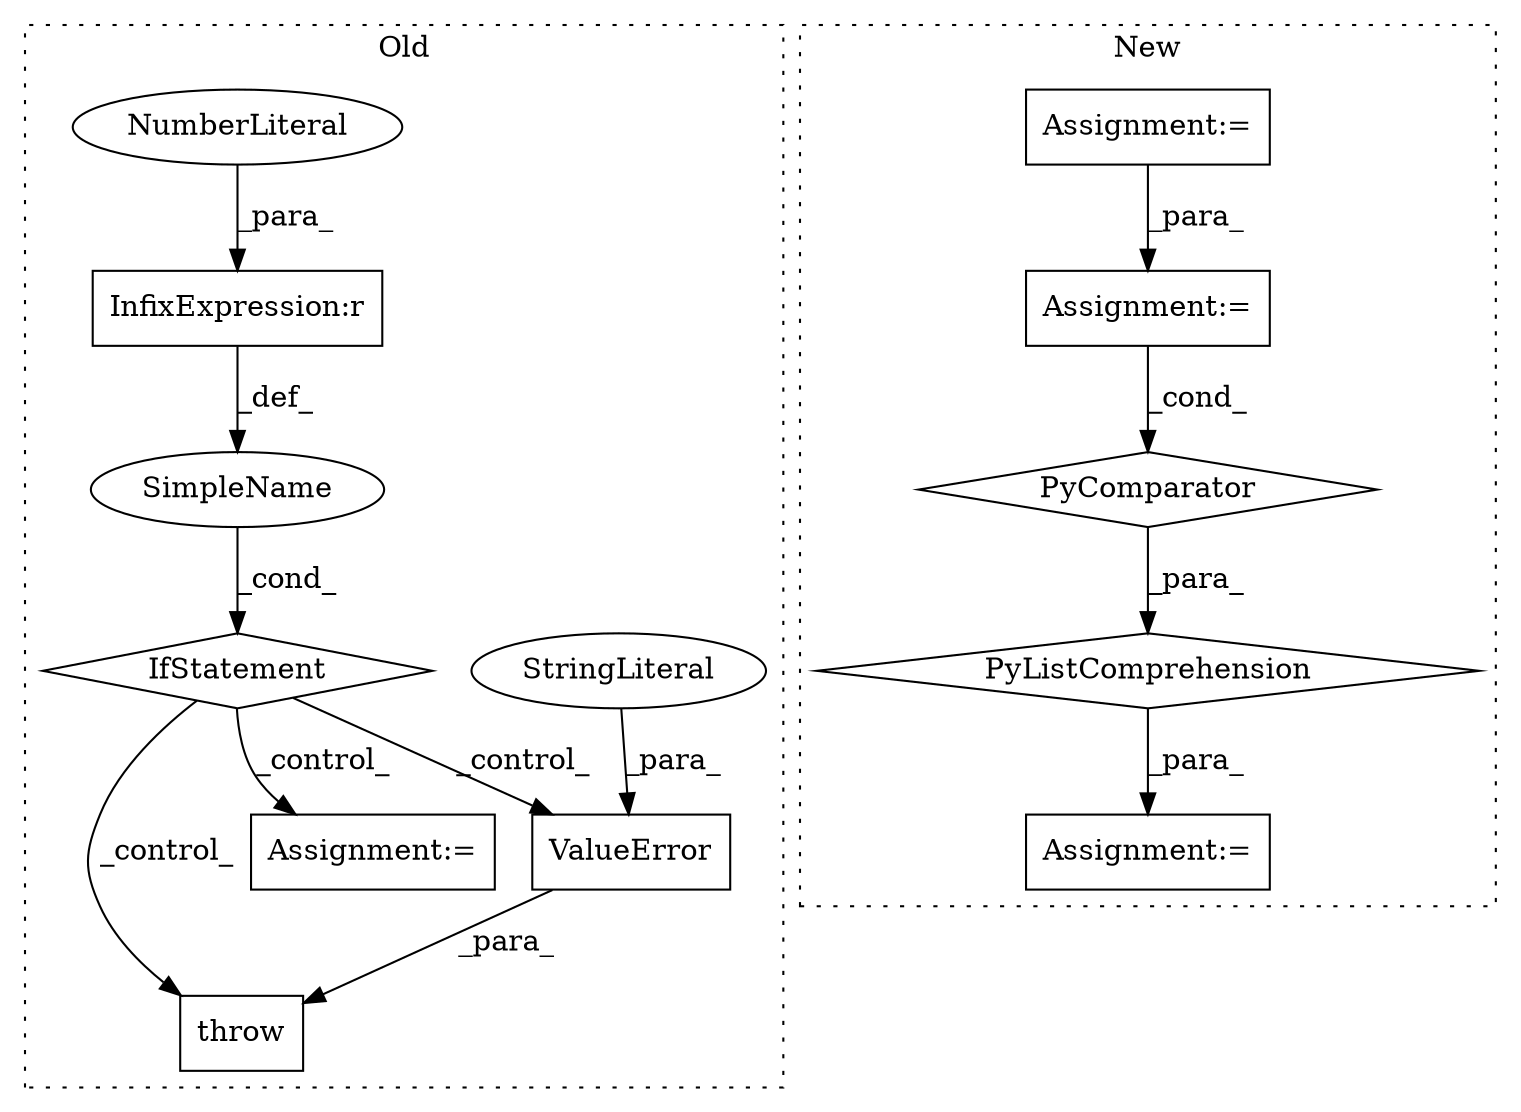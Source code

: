 digraph G {
subgraph cluster0 {
1 [label="throw" a="53" s="8311" l="6" shape="box"];
6 [label="IfStatement" a="25" s="8271,8299" l="4,2" shape="diamond"];
7 [label="SimpleName" a="42" s="" l="" shape="ellipse"];
8 [label="InfixExpression:r" a="27" s="8295" l="3" shape="box"];
9 [label="Assignment:=" a="7" s="8432" l="1" shape="box"];
10 [label="ValueError" a="32" s="8317,8400" l="11,1" shape="box"];
11 [label="StringLiteral" a="45" s="8328" l="72" shape="ellipse"];
13 [label="NumberLiteral" a="34" s="8298" l="1" shape="ellipse"];
label = "Old";
style="dotted";
}
subgraph cluster1 {
2 [label="PyComparator" a="113" s="6572" l="27" shape="diamond"];
3 [label="Assignment:=" a="7" s="6572" l="27" shape="box"];
4 [label="PyListComprehension" a="109" s="6410" l="197" shape="diamond"];
5 [label="Assignment:=" a="7" s="6398" l="12" shape="box"];
12 [label="Assignment:=" a="7" s="6188" l="12" shape="box"];
label = "New";
style="dotted";
}
2 -> 4 [label="_para_"];
3 -> 2 [label="_cond_"];
4 -> 5 [label="_para_"];
6 -> 1 [label="_control_"];
6 -> 9 [label="_control_"];
6 -> 10 [label="_control_"];
7 -> 6 [label="_cond_"];
8 -> 7 [label="_def_"];
10 -> 1 [label="_para_"];
11 -> 10 [label="_para_"];
12 -> 3 [label="_para_"];
13 -> 8 [label="_para_"];
}